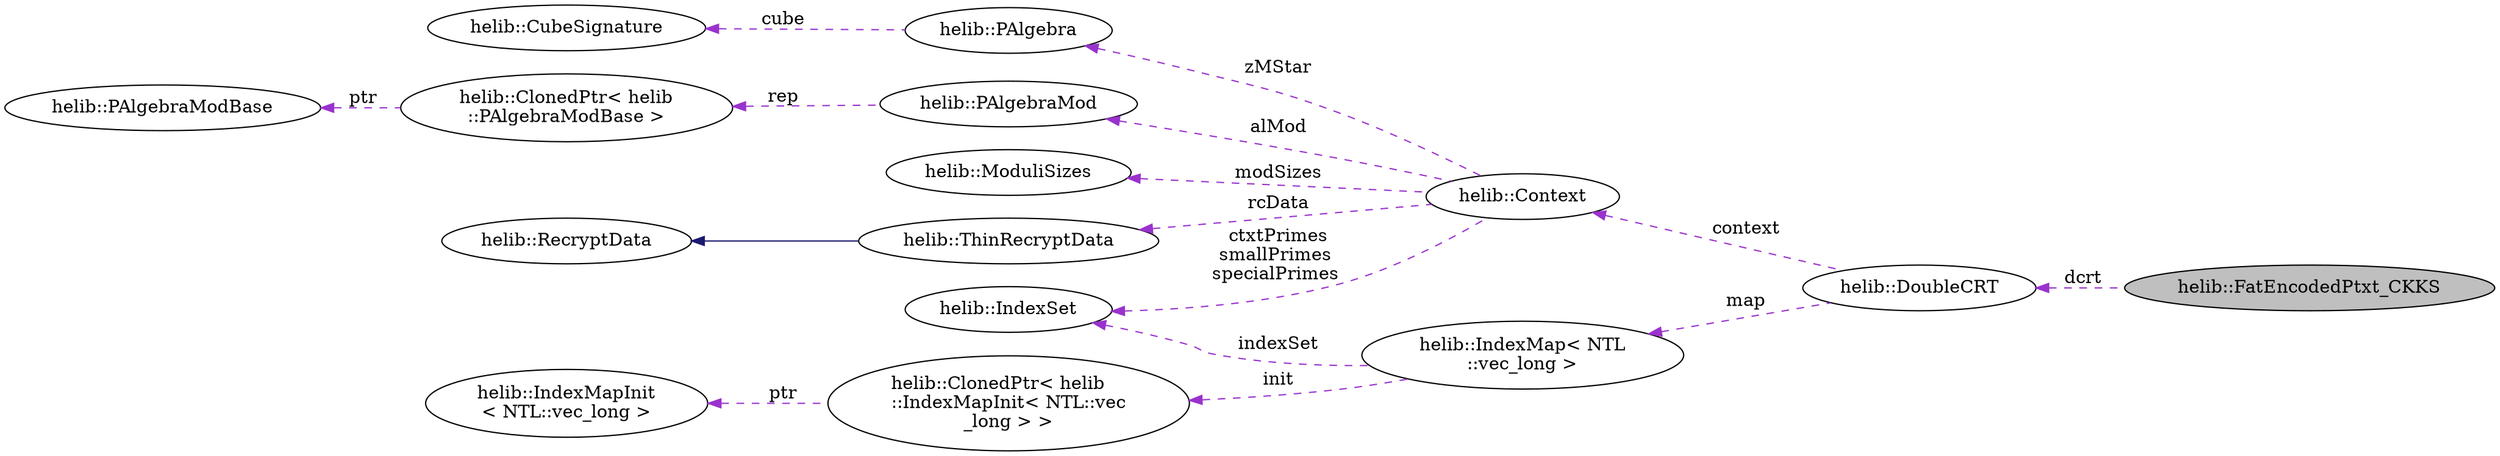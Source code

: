 digraph "helib::FatEncodedPtxt_CKKS"
{
  rankdir="LR";
  N2 [label="helib::FatEncodedPtxt_CKKS",color="black", fillcolor="grey75", style="filled", fontcolor="black"];
  N3 -> N2 [dir="back",color="darkorchid3",style="dashed",label=" dcrt" ];
  N3 [label="helib::DoubleCRT",color="black", fillcolor="white", style="filled",tooltip="Implementing polynomials (elements in the ring R_Q) in double-CRT form. "];
  N4 -> N3 [dir="back",color="darkorchid3",style="dashed",label=" context" ];
  N4 [label="helib::Context",color="black", fillcolor="white", style="filled",tooltip="Maintaining the HE scheme parameters. "];
  N5 -> N4 [dir="back",color="darkorchid3",style="dashed",label=" modSizes" ];
  N5 [label="helib::ModuliSizes",color="black", fillcolor="white", style="filled",tooltip="A helper class to map required modulo-sizes to primeSets. "];
  N6 -> N4 [dir="back",color="darkorchid3",style="dashed",label=" rcData" ];
  N6 [label="helib::ThinRecryptData",color="black", fillcolor="white", style="filled",tooltip="Same as above, but for \"thin\" bootstrapping, where the slots are assumed to contain constants..."];
  N7 -> N6 [dir="back",color="midnightblue",style="solid"];
  N7 [label="helib::RecryptData",color="black", fillcolor="white", style="filled",tooltip="A structure to hold recryption-related data inside the Context. "];
  N8 -> N4 [dir="back",color="darkorchid3",style="dashed",label=" ctxtPrimes\nsmallPrimes\nspecialPrimes" ];
  N8 [label="helib::IndexSet",color="black", fillcolor="white", style="filled",tooltip="A dynamic set of non-negative integers. "];
  N9 -> N4 [dir="back",color="darkorchid3",style="dashed",label=" zMStar" ];
  N9 [label="helib::PAlgebra",color="black", fillcolor="white", style="filled",tooltip="The structure of (Z/mZ)* /(p) "];
  N10 -> N9 [dir="back",color="darkorchid3",style="dashed",label=" cube" ];
  N10 [label="helib::CubeSignature",color="black", fillcolor="white", style="filled",tooltip="Holds a vector of dimensions for a hypercube and some additional data. "];
  N11 -> N4 [dir="back",color="darkorchid3",style="dashed",label=" alMod" ];
  N11 [label="helib::PAlgebraMod",color="black", fillcolor="white", style="filled",tooltip="The structure of Z[X]/(Phi_m(X), p) "];
  N12 -> N11 [dir="back",color="darkorchid3",style="dashed",label=" rep" ];
  N12 [label="helib::ClonedPtr\< helib\l::PAlgebraModBase \>",color="black", fillcolor="white", style="filled",URL="$classhelib_1_1_cloned_ptr.html"];
  N13 -> N12 [dir="back",color="darkorchid3",style="dashed",label=" ptr" ];
  N13 [label="helib::PAlgebraModBase",color="black", fillcolor="white", style="filled",tooltip="Virtual base class for PAlgebraMod. "];
  N14 -> N3 [dir="back",color="darkorchid3",style="dashed",label=" map" ];
  N14 [label="helib::IndexMap\< NTL\l::vec_long \>",color="black", fillcolor="white", style="filled",URL="$classhelib_1_1_index_map.html"];
  N8 -> N14 [dir="back",color="darkorchid3",style="dashed",label=" indexSet" ];
  N15 -> N14 [dir="back",color="darkorchid3",style="dashed",label=" init" ];
  N15 [label="helib::ClonedPtr\< helib\l::IndexMapInit\< NTL::vec\l_long \> \>",color="black", fillcolor="white", style="filled",URL="$classhelib_1_1_cloned_ptr.html"];
  N16 -> N15 [dir="back",color="darkorchid3",style="dashed",label=" ptr" ];
  N16 [label="helib::IndexMapInit\l\< NTL::vec_long \>",color="black", fillcolor="white", style="filled",URL="$classhelib_1_1_index_map_init.html"];
}
digraph "helib::FatEncodedPtxt_CKKS"
{
  N0 [label="helib::FatEncodedPtxt_CKKS",color="black", fillcolor="grey75", style="filled", fontcolor="black"];
  N0 -> N1 [dir="back",color="midnightblue",style="solid"];
  N1 [label="helib::FatEncodedPtxt\l_derived_CKKS",color="black", fillcolor="white", style="filled",URL="$classhelib_1_1_fat_encoded_ptxt__derived___c_k_k_s.html"];
}
digraph "helib::GeneralAutomorphPrecon_FULL"
{
  N2 [label="helib::GeneralAutomorphPrecon_FULL",color="black", fillcolor="grey75", style="filled", fontcolor="black"];
  N3 -> N2 [dir="back",color="midnightblue",style="solid"];
  N3 [label="helib::GeneralAutomorphPrecon",color="black", fillcolor="white", style="filled",URL="$classhelib_1_1_general_automorph_precon.html"];
  N4 -> N2 [dir="back",color="darkorchid3",style="dashed",label=" precon" ];
  N4 [label="helib::BasicAutomorphPrecon",color="black", fillcolor="white", style="filled",tooltip="Pre-computation to speed many automorphism on the same ciphertext. "];
  N5 -> N4 [dir="back",color="darkorchid3",style="dashed",label=" ctxt" ];
  N5 [label="helib::Ctxt",color="black", fillcolor="white", style="filled",tooltip="A Ctxt object holds a single ciphertext. "];
  N6 -> N5 [dir="back",color="darkorchid3",style="dashed",label=" context" ];
  N6 [label="helib::Context",color="black", fillcolor="white", style="filled",tooltip="Maintaining the HE scheme parameters. "];
  N7 -> N6 [dir="back",color="darkorchid3",style="dashed",label=" modSizes" ];
  N7 [label="helib::ModuliSizes",color="black", fillcolor="white", style="filled",tooltip="A helper class to map required modulo-sizes to primeSets. "];
  N8 -> N6 [dir="back",color="darkorchid3",style="dashed",label=" rcData" ];
  N8 [label="helib::ThinRecryptData",color="black", fillcolor="white", style="filled",tooltip="Same as above, but for \"thin\" bootstrapping, where the slots are assumed to contain constants..."];
  N9 -> N8 [dir="back",color="midnightblue",style="solid"];
  N9 [label="helib::RecryptData",color="black", fillcolor="white", style="filled",tooltip="A structure to hold recryption-related data inside the Context. "];
  N10 -> N6 [dir="back",color="darkorchid3",style="dashed",label=" ctxtPrimes\nsmallPrimes\nspecialPrimes" ];
  N10 [label="helib::IndexSet",color="black", fillcolor="white", style="filled",tooltip="A dynamic set of non-negative integers. "];
  N11 -> N6 [dir="back",color="darkorchid3",style="dashed",label=" zMStar" ];
  N11 [label="helib::PAlgebra",color="black", fillcolor="white", style="filled",tooltip="The structure of (Z/mZ)* /(p) "];
  N12 -> N11 [dir="back",color="darkorchid3",style="dashed",label=" cube" ];
  N12 [label="helib::CubeSignature",color="black", fillcolor="white", style="filled",tooltip="Holds a vector of dimensions for a hypercube and some additional data. "];
  N13 -> N6 [dir="back",color="darkorchid3",style="dashed",label=" alMod" ];
  N13 [label="helib::PAlgebraMod",color="black", fillcolor="white", style="filled",tooltip="The structure of Z[X]/(Phi_m(X), p) "];
  N14 -> N13 [dir="back",color="darkorchid3",style="dashed",label=" rep" ];
  N14 [label="helib::ClonedPtr\< helib\l::PAlgebraModBase \>",color="black", fillcolor="white", style="filled",URL="$classhelib_1_1_cloned_ptr.html"];
  N15 -> N14 [dir="back",color="darkorchid3",style="dashed",label=" ptr" ];
  N15 [label="helib::PAlgebraModBase",color="black", fillcolor="white", style="filled",tooltip="Virtual base class for PAlgebraMod. "];
  N10 -> N5 [dir="back",color="darkorchid3",style="dashed",label=" primeSet" ];
  N16 -> N5 [dir="back",color="darkorchid3",style="dashed",label=" pubKey" ];
  N16 [label="helib::PubKey",color="black", fillcolor="white", style="filled",tooltip="The public key. "];
  N5 -> N16 [dir="back",color="darkorchid3",style="dashed",label=" pubEncrKey\nrecryptEkey" ];
  N6 -> N16 [dir="back",color="darkorchid3",style="dashed",label=" context" ];
  N11 -> N2 [dir="back",color="darkorchid3",style="dashed",label=" zMStar" ];
}
digraph "helib::GeneralAutomorphPrecon_FULL"
{
  N0 [label="helib::GeneralAutomorphPrecon_FULL",color="black", fillcolor="grey75", style="filled", fontcolor="black"];
  N1 -> N0 [dir="back",color="midnightblue",style="solid"];
  N1 [label="helib::GeneralAutomorphPrecon",color="black", fillcolor="white", style="filled",URL="$classhelib_1_1_general_automorph_precon.html"];
}
digraph "helib::ConstMultiplier_DoubleCRT"
{
  rankdir="LR";
  N2 [label="helib::ConstMultiplier\l_DoubleCRT",color="black", fillcolor="grey75", style="filled", fontcolor="black"];
  N3 -> N2 [dir="back",color="midnightblue",style="solid"];
  N3 [label="helib::ConstMultiplier",color="black", fillcolor="white", style="filled",URL="$structhelib_1_1_const_multiplier.html"];
  N4 -> N2 [dir="back",color="darkorchid3",style="dashed",label=" data" ];
  N4 [label="helib::DoubleCRT",color="black", fillcolor="white", style="filled",tooltip="Implementing polynomials (elements in the ring R_Q) in double-CRT form. "];
  N5 -> N4 [dir="back",color="darkorchid3",style="dashed",label=" context" ];
  N5 [label="helib::Context",color="black", fillcolor="white", style="filled",tooltip="Maintaining the HE scheme parameters. "];
  N6 -> N5 [dir="back",color="darkorchid3",style="dashed",label=" modSizes" ];
  N6 [label="helib::ModuliSizes",color="black", fillcolor="white", style="filled",tooltip="A helper class to map required modulo-sizes to primeSets. "];
  N7 -> N5 [dir="back",color="darkorchid3",style="dashed",label=" rcData" ];
  N7 [label="helib::ThinRecryptData",color="black", fillcolor="white", style="filled",tooltip="Same as above, but for \"thin\" bootstrapping, where the slots are assumed to contain constants..."];
  N8 -> N7 [dir="back",color="midnightblue",style="solid"];
  N8 [label="helib::RecryptData",color="black", fillcolor="white", style="filled",tooltip="A structure to hold recryption-related data inside the Context. "];
  N9 -> N5 [dir="back",color="darkorchid3",style="dashed",label=" ctxtPrimes\nsmallPrimes\nspecialPrimes" ];
  N9 [label="helib::IndexSet",color="black", fillcolor="white", style="filled",tooltip="A dynamic set of non-negative integers. "];
  N10 -> N5 [dir="back",color="darkorchid3",style="dashed",label=" zMStar" ];
  N10 [label="helib::PAlgebra",color="black", fillcolor="white", style="filled",tooltip="The structure of (Z/mZ)* /(p) "];
  N11 -> N10 [dir="back",color="darkorchid3",style="dashed",label=" cube" ];
  N11 [label="helib::CubeSignature",color="black", fillcolor="white", style="filled",tooltip="Holds a vector of dimensions for a hypercube and some additional data. "];
  N12 -> N5 [dir="back",color="darkorchid3",style="dashed",label=" alMod" ];
  N12 [label="helib::PAlgebraMod",color="black", fillcolor="white", style="filled",tooltip="The structure of Z[X]/(Phi_m(X), p) "];
  N13 -> N12 [dir="back",color="darkorchid3",style="dashed",label=" rep" ];
  N13 [label="helib::ClonedPtr\< helib\l::PAlgebraModBase \>",color="black", fillcolor="white", style="filled",URL="$classhelib_1_1_cloned_ptr.html"];
  N14 -> N13 [dir="back",color="darkorchid3",style="dashed",label=" ptr" ];
  N14 [label="helib::PAlgebraModBase",color="black", fillcolor="white", style="filled",tooltip="Virtual base class for PAlgebraMod. "];
  N15 -> N4 [dir="back",color="darkorchid3",style="dashed",label=" map" ];
  N15 [label="helib::IndexMap\< NTL\l::vec_long \>",color="black", fillcolor="white", style="filled",URL="$classhelib_1_1_index_map.html"];
  N9 -> N15 [dir="back",color="darkorchid3",style="dashed",label=" indexSet" ];
  N16 -> N15 [dir="back",color="darkorchid3",style="dashed",label=" init" ];
  N16 [label="helib::ClonedPtr\< helib\l::IndexMapInit\< NTL::vec\l_long \> \>",color="black", fillcolor="white", style="filled",URL="$classhelib_1_1_cloned_ptr.html"];
  N17 -> N16 [dir="back",color="darkorchid3",style="dashed",label=" ptr" ];
  N17 [label="helib::IndexMapInit\l\< NTL::vec_long \>",color="black", fillcolor="white", style="filled",URL="$classhelib_1_1_index_map_init.html"];
}
digraph "helib::ConstMultiplier_DoubleCRT"
{
  N0 [label="helib::ConstMultiplier\l_DoubleCRT",color="black", fillcolor="grey75", style="filled", fontcolor="black"];
  N1 -> N0 [dir="back",color="midnightblue",style="solid"];
  N1 [label="helib::ConstMultiplier",color="black", fillcolor="white", style="filled",URL="$structhelib_1_1_const_multiplier.html"];
}
